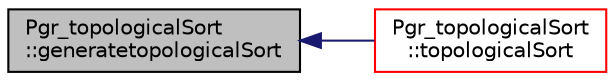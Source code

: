 digraph "Pgr_topologicalSort::generatetopologicalSort"
{
  edge [fontname="Helvetica",fontsize="10",labelfontname="Helvetica",labelfontsize="10"];
  node [fontname="Helvetica",fontsize="10",shape=record];
  rankdir="LR";
  Node1 [label="Pgr_topologicalSort\l::generatetopologicalSort",height=0.2,width=0.4,color="black", fillcolor="grey75", style="filled", fontcolor="black"];
  Node1 -> Node2 [dir="back",color="midnightblue",fontsize="10",style="solid",fontname="Helvetica"];
  Node2 [label="Pgr_topologicalSort\l::topologicalSort",height=0.2,width=0.4,color="red", fillcolor="white", style="filled",URL="$classPgr__topologicalSort.html#a682b6846370bf54d0fd1b9b584022b27"];
}
